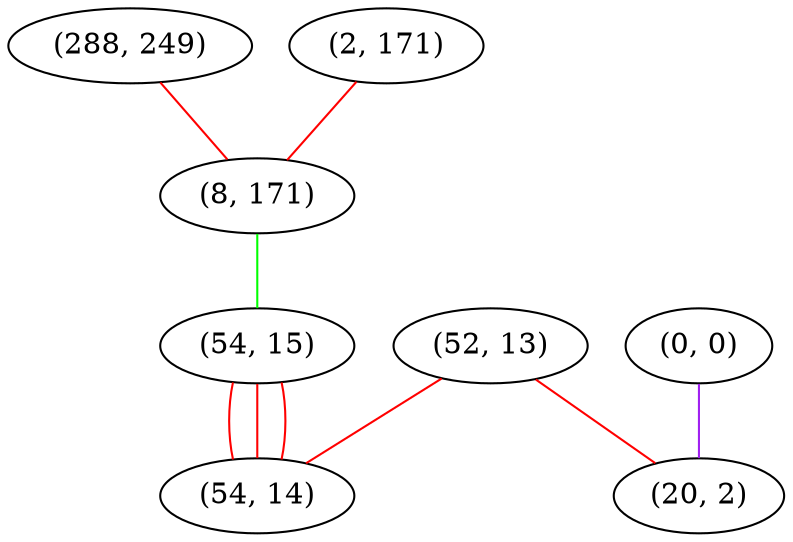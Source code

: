 graph "" {
"(52, 13)";
"(0, 0)";
"(288, 249)";
"(2, 171)";
"(8, 171)";
"(54, 15)";
"(54, 14)";
"(20, 2)";
"(52, 13)" -- "(20, 2)"  [color=red, key=0, weight=1];
"(52, 13)" -- "(54, 14)"  [color=red, key=0, weight=1];
"(0, 0)" -- "(20, 2)"  [color=purple, key=0, weight=4];
"(288, 249)" -- "(8, 171)"  [color=red, key=0, weight=1];
"(2, 171)" -- "(8, 171)"  [color=red, key=0, weight=1];
"(8, 171)" -- "(54, 15)"  [color=green, key=0, weight=2];
"(54, 15)" -- "(54, 14)"  [color=red, key=0, weight=1];
"(54, 15)" -- "(54, 14)"  [color=red, key=1, weight=1];
"(54, 15)" -- "(54, 14)"  [color=red, key=2, weight=1];
}
